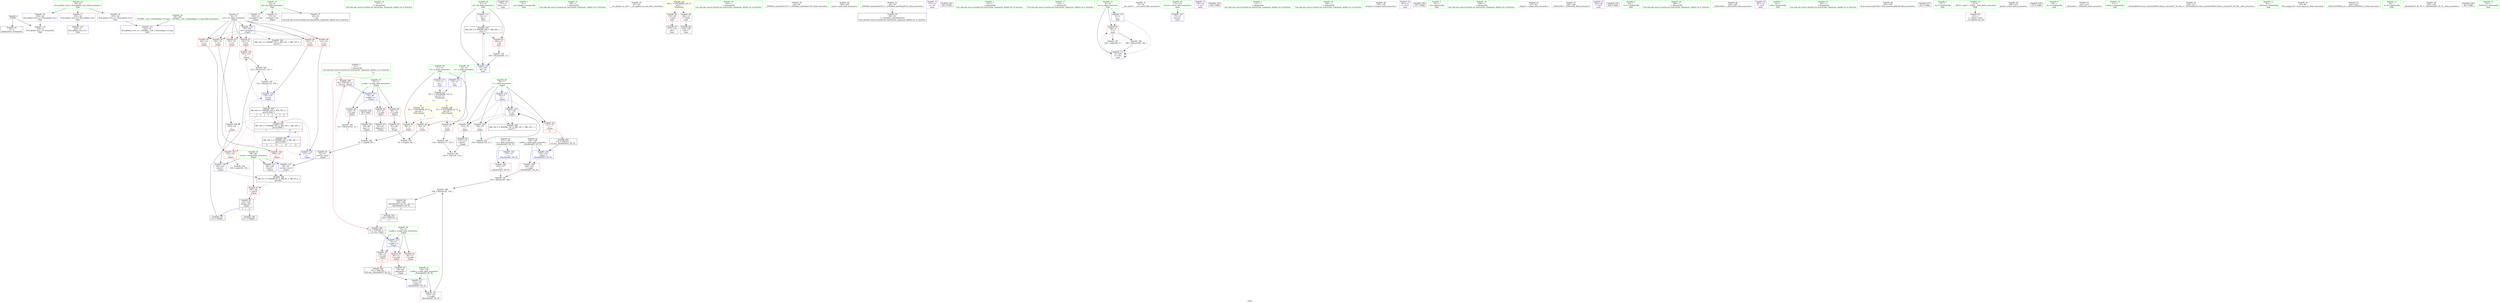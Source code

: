 digraph "SVFG" {
	label="SVFG";

	Node0x559640977ff0 [shape=record,color=grey,label="{NodeID: 0\nNullPtr}"];
	Node0x559640977ff0 -> Node0x5596409908b0[style=solid];
	Node0x559640977ff0 -> Node0x559640994c80[style=solid];
	Node0x55964098fa70 [shape=record,color=red,label="{NodeID: 97\n122\<--74\n\<--ret\n_Z2goii\n}"];
	Node0x55964098fa70 -> Node0x5596409900f0[style=solid];
	Node0x55964098d140 [shape=record,color=green,label="{NodeID: 14\n37\<--1\n\<--dummyObj\nCan only get source location for instruction, argument, global var or function.}"];
	Node0x559640992ee0 [shape=record,color=grey,label="{NodeID: 194\n91 = cmp(89, 90, )\n}"];
	Node0x559640992ee0 -> Node0x559640990e20[style=solid];
	Node0x55964098f5b0 [shape=record,color=blue,label="{NodeID: 111\n11\<--12\nkk\<--\nGlob }"];
	Node0x55964098f5b0 -> Node0x5596409a1a20[style=dashed];
	Node0x55964098df40 [shape=record,color=green,label="{NodeID: 28\n36\<--40\nllvm.global_ctors\<--llvm.global_ctors_field_insensitive\nGlob }"];
	Node0x55964098df40 -> Node0x559640991b20[style=solid];
	Node0x55964098df40 -> Node0x559640991c20[style=solid];
	Node0x55964098df40 -> Node0x559640991d20[style=solid];
	Node0x5596409a3940 [shape=record,color=yellow,style=double,label="{NodeID: 208\n4V_1 = ENCHI(MR_4V_0)\npts\{18 \}\nFun[_Z2goii]|{|<s2>5}}"];
	Node0x5596409a3940 -> Node0x559640992090[style=dashed];
	Node0x5596409a3940 -> Node0x559640992160[style=dashed];
	Node0x5596409a3940:s2 -> Node0x5596409a3940[style=dashed,color=red];
	Node0x559640995400 [shape=record,color=blue,label="{NodeID: 125\n76\<--139\ni\<--inc\n_Z2goii\n}"];
	Node0x559640995400 -> Node0x55964098fce0[style=dashed];
	Node0x559640995400 -> Node0x55964098fdb0[style=dashed];
	Node0x559640995400 -> Node0x55964098fe80[style=dashed];
	Node0x559640995400 -> Node0x559640995400[style=dashed];
	Node0x559640995400 -> Node0x5596409a0b20[style=dashed];
	Node0x55964098ec20 [shape=record,color=green,label="{NodeID: 42\n155\<--156\ni.addr\<--i.addr_field_insensitive\n_Z6setbitIiiET_S0_T0_\n}"];
	Node0x55964098ec20 -> Node0x55964098f340[style=solid];
	Node0x55964098ec20 -> Node0x559640995670[style=solid];
	Node0x5596409909b0 [shape=record,color=black,label="{NodeID: 56\n170\<--9\nmain_ret\<--\nmain\n}"];
	Node0x559640991570 [shape=record,color=purple,label="{NodeID: 70\n97\<--19\narrayidx\<--dp\n_Z2goii\n}"];
	Node0x5596409af430 [shape=record,color=black,label="{NodeID: 250\n128 = PHI(150, )\n|{<s0>5}}"];
	Node0x5596409af430:s0 -> Node0x5596409b0010[style=solid,color=red];
	Node0x559640992160 [shape=record,color=red,label="{NodeID: 84\n117\<--17\n\<--m\n_Z2goii\n}"];
	Node0x559640992160 -> Node0x559640998df0[style=solid];
	Node0x55964098c210 [shape=record,color=green,label="{NodeID: 1\n7\<--1\n__dso_handle\<--dummyObj\nGlob }"];
	Node0x55964098fb40 [shape=record,color=red,label="{NodeID: 98\n135\<--74\n\<--ret\n_Z2goii\n}"];
	Node0x55964098fb40 -> Node0x559640995330[style=solid];
	Node0x55964098d240 [shape=record,color=green,label="{NodeID: 15\n105\<--1\n\<--dummyObj\nCan only get source location for instruction, argument, global var or function.}"];
	Node0x559640993060 [shape=record,color=grey,label="{NodeID: 195\n104 = cmp(103, 105, )\n}"];
	Node0x55964098f6b0 [shape=record,color=blue,label="{NodeID: 112\n14\<--15\nn\<--\nGlob }"];
	Node0x55964098f6b0 -> Node0x5596409a46c0[style=dashed];
	Node0x55964098e040 [shape=record,color=green,label="{NodeID: 29\n41\<--42\n__cxx_global_var_init\<--__cxx_global_var_init_field_insensitive\n}"];
	Node0x5596409954d0 [shape=record,color=blue,label="{NodeID: 126\n68\<--143\nretval\<--\n_Z2goii\n}"];
	Node0x5596409954d0 -> Node0x5596409a0120[style=dashed];
	Node0x55964098ecf0 [shape=record,color=green,label="{NodeID: 43\n157\<--158\nt\<--t_field_insensitive\n_Z6setbitIiiET_S0_T0_\n}"];
	Node0x55964098ecf0 -> Node0x55964098f410[style=solid];
	Node0x55964098ecf0 -> Node0x559640995740[style=solid];
	Node0x5596409a46c0 [shape=record,color=yellow,style=double,label="{NodeID: 223\n33V_1 = ENCHI(MR_33V_0)\npts\{16 18 \}\nFun[main]|{<s0>13|<s1>13}}"];
	Node0x5596409a46c0:s0 -> Node0x5596409a2e20[style=dashed,color=red];
	Node0x5596409a46c0:s1 -> Node0x5596409a3940[style=dashed,color=red];
	Node0x559640990a80 [shape=record,color=black,label="{NodeID: 57\n20\<--19\n\<--dp\nCan only get source location for instruction, argument, global var or function.}"];
	Node0x559640991640 [shape=record,color=purple,label="{NodeID: 71\n100\<--19\narrayidx5\<--dp\n_Z2goii\n}"];
	Node0x559640991640 -> Node0x559640994ff0[style=solid];
	Node0x5596409af5c0 [shape=record,color=black,label="{NodeID: 251\n131 = PHI(65, )\n}"];
	Node0x5596409af5c0 -> Node0x559640998670[style=solid];
	Node0x559640992230 [shape=record,color=red,label="{NodeID: 85\n174\<--26\n\<--stdin\nmain\n}"];
	Node0x559640992230 -> Node0x559640991300[style=solid];
	Node0x55964098c2a0 [shape=record,color=green,label="{NodeID: 2\n9\<--1\n\<--dummyObj\nCan only get source location for instruction, argument, global var or function.|{<s0>13|<s1>13}}"];
	Node0x55964098c2a0:s0 -> Node0x5596409afda0[style=solid,color=red];
	Node0x55964098c2a0:s1 -> Node0x5596409b0010[style=solid,color=red];
	Node0x55964098fc10 [shape=record,color=red,label="{NodeID: 99\n142\<--74\n\<--ret\n_Z2goii\n}"];
	Node0x55964098fc10 -> Node0x55964098f1a0[style=solid];
	Node0x55964098d340 [shape=record,color=green,label="{NodeID: 16\n119\<--1\n\<--dummyObj\nCan only get source location for instruction, argument, global var or function.}"];
	Node0x5596409931e0 [shape=record,color=grey,label="{NodeID: 196\n120 = cmp(116, 118, )\n}"];
	Node0x55964098f7b0 [shape=record,color=blue,label="{NodeID: 113\n17\<--15\nm\<--\nGlob }"];
	Node0x55964098f7b0 -> Node0x5596409a46c0[style=dashed];
	Node0x55964098e140 [shape=record,color=green,label="{NodeID: 30\n45\<--46\n_ZNSt8ios_base4InitC1Ev\<--_ZNSt8ios_base4InitC1Ev_field_insensitive\n}"];
	Node0x5596409955a0 [shape=record,color=blue,label="{NodeID: 127\n153\<--151\na.addr\<--a\n_Z6setbitIiiET_S0_T0_\n}"];
	Node0x5596409955a0 -> Node0x55964098f270[style=dashed];
	Node0x55964098edc0 [shape=record,color=green,label="{NodeID: 44\n168\<--169\nmain\<--main_field_insensitive\n}"];
	Node0x559640990b80 [shape=record,color=black,label="{NodeID: 58\n49\<--50\n\<--_ZNSt8ios_base4InitD1Ev\nCan only get source location for instruction, argument, global var or function.}"];
	Node0x559640991710 [shape=record,color=purple,label="{NodeID: 72\n175\<--22\n\<--.str\nmain\n}"];
	Node0x5596409af6c0 [shape=record,color=black,label="{NodeID: 252\n184 = PHI()\n}"];
	Node0x559640992300 [shape=record,color=red,label="{NodeID: 86\n180\<--31\n\<--stdout\nmain\n}"];
	Node0x559640992300 -> Node0x5596409913d0[style=solid];
	Node0x55964098c330 [shape=record,color=green,label="{NodeID: 3\n12\<--1\n\<--dummyObj\nCan only get source location for instruction, argument, global var or function.}"];
	Node0x55964098fce0 [shape=record,color=red,label="{NodeID: 100\n115\<--76\n\<--i\n_Z2goii\n}"];
	Node0x55964098fce0 -> Node0x559640991090[style=solid];
	Node0x55964098d440 [shape=record,color=green,label="{NodeID: 17\n134\<--1\n\<--dummyObj\nCan only get source location for instruction, argument, global var or function.}"];
	Node0x559640993360 [shape=record,color=grey,label="{NodeID: 197\n192 = cmp(188, 9, )\n}"];
	Node0x55964098f8b0 [shape=record,color=blue,label="{NodeID: 114\n252\<--37\nllvm.global_ctors_0\<--\nGlob }"];
	Node0x55964098e240 [shape=record,color=green,label="{NodeID: 31\n51\<--52\n__cxa_atexit\<--__cxa_atexit_field_insensitive\n}"];
	Node0x559640995670 [shape=record,color=blue,label="{NodeID: 128\n155\<--152\ni.addr\<--i\n_Z6setbitIiiET_S0_T0_\n}"];
	Node0x559640995670 -> Node0x55964098f340[style=dashed];
	Node0x55964098eec0 [shape=record,color=green,label="{NodeID: 45\n171\<--172\nretval\<--retval_field_insensitive\nmain\n}"];
	Node0x55964098eec0 -> Node0x559640995810[style=solid];
	Node0x559640990c80 [shape=record,color=black,label="{NodeID: 59\n81\<--80\nconv\<--\n_Z2goii\n}"];
	Node0x559640990c80 -> Node0x559640992d60[style=solid];
	Node0x5596409917e0 [shape=record,color=purple,label="{NodeID: 73\n176\<--24\n\<--.str.1\nmain\n}"];
	Node0x5596409af790 [shape=record,color=black,label="{NodeID: 253\n194 = PHI()\n}"];
	Node0x5596409923d0 [shape=record,color=red,label="{NodeID: 87\n146\<--68\n\<--retval\n_Z2goii\n}"];
	Node0x5596409923d0 -> Node0x559640991160[style=solid];
	Node0x55964098c3c0 [shape=record,color=green,label="{NodeID: 4\n15\<--1\n\<--dummyObj\nCan only get source location for instruction, argument, global var or function.}"];
	Node0x559640998670 [shape=record,color=grey,label="{NodeID: 184\n132 = Binary(123, 131, )\n}"];
	Node0x559640998670 -> Node0x5596409987f0[style=solid];
	Node0x55964098fdb0 [shape=record,color=red,label="{NodeID: 101\n127\<--76\n\<--i\n_Z2goii\n|{<s0>4}}"];
	Node0x55964098fdb0:s0 -> Node0x5596409b03a0[style=solid,color=red];
	Node0x55964098d540 [shape=record,color=green,label="{NodeID: 18\n190\<--1\n\<--dummyObj\nCan only get source location for instruction, argument, global var or function.}"];
	Node0x5596409a0120 [shape=record,color=black,label="{NodeID: 198\nMR_6V_3 = PHI(MR_6V_5, MR_6V_2, MR_6V_4, )\npts\{69 \}\n}"];
	Node0x5596409a0120 -> Node0x5596409923d0[style=dashed];
	Node0x559640994b80 [shape=record,color=blue,label="{NodeID: 115\n253\<--38\nllvm.global_ctors_1\<--_GLOBAL__sub_I_FlaminRage_0_0.cpp\nGlob }"];
	Node0x55964098e340 [shape=record,color=green,label="{NodeID: 32\n50\<--56\n_ZNSt8ios_base4InitD1Ev\<--_ZNSt8ios_base4InitD1Ev_field_insensitive\n}"];
	Node0x55964098e340 -> Node0x559640990b80[style=solid];
	Node0x559640995740 [shape=record,color=blue,label="{NodeID: 129\n157\<--12\nt\<--\n_Z6setbitIiiET_S0_T0_\n}"];
	Node0x559640995740 -> Node0x55964098f410[style=dashed];
	Node0x55964098ef90 [shape=record,color=green,label="{NodeID: 46\n178\<--179\nfreopen\<--freopen_field_insensitive\n}"];
	Node0x559640990d50 [shape=record,color=black,label="{NodeID: 60\n89\<--86\nconv1\<--\n_Z2goii\n}"];
	Node0x559640990d50 -> Node0x559640992ee0[style=solid];
	Node0x5596409918b0 [shape=record,color=purple,label="{NodeID: 74\n181\<--27\n\<--.str.2\nmain\n}"];
	Node0x5596409af860 [shape=record,color=black,label="{NodeID: 254\n197 = PHI()\n}"];
	Node0x5596409924a0 [shape=record,color=red,label="{NodeID: 88\n80\<--70\n\<--p.addr\n_Z2goii\n}"];
	Node0x5596409924a0 -> Node0x559640990c80[style=solid];
	Node0x55964098cc00 [shape=record,color=green,label="{NodeID: 5\n22\<--1\n.str\<--dummyObj\nGlob }"];
	Node0x5596409987f0 [shape=record,color=grey,label="{NodeID: 185\n133 = Binary(132, 134, )\n}"];
	Node0x5596409987f0 -> Node0x559640995330[style=solid];
	Node0x55964098fe80 [shape=record,color=red,label="{NodeID: 102\n138\<--76\n\<--i\n_Z2goii\n}"];
	Node0x55964098fe80 -> Node0x559640992be0[style=solid];
	Node0x55964098d640 [shape=record,color=green,label="{NodeID: 19\n199\<--1\n\<--dummyObj\nCan only get source location for instruction, argument, global var or function.}"];
	Node0x5596409a0620 [shape=record,color=black,label="{NodeID: 199\nMR_12V_2 = PHI(MR_12V_3, MR_12V_1, MR_12V_3, )\npts\{75 \}\n}"];
	Node0x559640994c80 [shape=record,color=blue, style = dotted,label="{NodeID: 116\n254\<--3\nllvm.global_ctors_2\<--dummyVal\nGlob }"];
	Node0x55964098e440 [shape=record,color=green,label="{NodeID: 33\n63\<--64\n_Z2goii\<--_Z2goii_field_insensitive\n}"];
	Node0x559640995810 [shape=record,color=blue,label="{NodeID: 130\n171\<--9\nretval\<--\nmain\n}"];
	Node0x55964098f090 [shape=record,color=green,label="{NodeID: 47\n185\<--186\n_ZNSirsERi\<--_ZNSirsERi_field_insensitive\n}"];
	Node0x559640990e20 [shape=record,color=black,label="{NodeID: 61\n92\<--91\nconv3\<--cmp2\n_Z2goii\n}"];
	Node0x559640990e20 -> Node0x559640994f20[style=solid];
	Node0x559640991980 [shape=record,color=purple,label="{NodeID: 75\n182\<--29\n\<--.str.3\nmain\n}"];
	Node0x5596409af930 [shape=record,color=black,label="{NodeID: 255\n208 = PHI()\n}"];
	Node0x559640992570 [shape=record,color=red,label="{NodeID: 89\n95\<--70\n\<--p.addr\n_Z2goii\n}"];
	Node0x559640992570 -> Node0x559640990ef0[style=solid];
	Node0x55964098cc90 [shape=record,color=green,label="{NodeID: 6\n24\<--1\n.str.1\<--dummyObj\nGlob }"];
	Node0x559640998970 [shape=record,color=grey,label="{NodeID: 186\n166 = Binary(162, 165, )\n}"];
	Node0x559640998970 -> Node0x559640991230[style=solid];
	Node0x55964098ff50 [shape=record,color=red,label="{NodeID: 103\n103\<--102\n\<--\n_Z2goii\n}"];
	Node0x55964098ff50 -> Node0x559640993060[style=solid];
	Node0x55964098d740 [shape=record,color=green,label="{NodeID: 20\n200\<--1\n\<--dummyObj\nCan only get source location for instruction, argument, global var or function.}"];
	Node0x5596409a0b20 [shape=record,color=black,label="{NodeID: 200\nMR_14V_2 = PHI(MR_14V_4, MR_14V_1, MR_14V_1, )\npts\{77 \}\n}"];
	Node0x559640994d80 [shape=record,color=blue,label="{NodeID: 117\n70\<--66\np.addr\<--p\n_Z2goii\n}"];
	Node0x559640994d80 -> Node0x5596409924a0[style=dashed];
	Node0x559640994d80 -> Node0x559640992570[style=dashed];
	Node0x559640994d80 -> Node0x559640992640[style=dashed];
	Node0x55964098e540 [shape=record,color=green,label="{NodeID: 34\n68\<--69\nretval\<--retval_field_insensitive\n_Z2goii\n}"];
	Node0x55964098e540 -> Node0x5596409923d0[style=solid];
	Node0x55964098e540 -> Node0x559640994f20[style=solid];
	Node0x55964098e540 -> Node0x5596409950c0[style=solid];
	Node0x55964098e540 -> Node0x5596409954d0[style=solid];
	Node0x5596409958e0 [shape=record,color=blue,label="{NodeID: 131\n8\<--189\nts\<--dec\nmain\n}"];
	Node0x5596409958e0 -> Node0x559640991e20[style=dashed];
	Node0x5596409958e0 -> Node0x5596409958e0[style=dashed];
	Node0x5596409901b0 [shape=record,color=green,label="{NodeID: 48\n195\<--196\n_ZNSirsERx\<--_ZNSirsERx_field_insensitive\n}"];
	Node0x559640990ef0 [shape=record,color=black,label="{NodeID: 62\n96\<--95\nidxprom\<--\n_Z2goii\n}"];
	Node0x559640991a50 [shape=record,color=purple,label="{NodeID: 76\n207\<--33\n\<--.str.4\nmain\n}"];
	Node0x5596409afa00 [shape=record,color=black,label="{NodeID: 256\n211 = PHI(65, )\n}"];
	Node0x559640992640 [shape=record,color=red,label="{NodeID: 90\n124\<--70\n\<--p.addr\n_Z2goii\n}"];
	Node0x559640992640 -> Node0x559640998f70[style=solid];
	Node0x55964098cd20 [shape=record,color=green,label="{NodeID: 7\n26\<--1\nstdin\<--dummyObj\nGlob }"];
	Node0x559640998af0 [shape=record,color=grey,label="{NodeID: 187\n165 = Binary(163, 164, )\n}"];
	Node0x559640998af0 -> Node0x559640998970[style=solid];
	Node0x559640990020 [shape=record,color=red,label="{NodeID: 104\n108\<--107\n\<--\n_Z2goii\n}"];
	Node0x559640990020 -> Node0x5596409950c0[style=solid];
	Node0x55964098d840 [shape=record,color=green,label="{NodeID: 21\n201\<--1\n\<--dummyObj\nCan only get source location for instruction, argument, global var or function.}"];
	Node0x5596409a1020 [shape=record,color=black,label="{NodeID: 201\nMR_16V_2 = PHI(MR_16V_4, MR_16V_1, MR_16V_1, )\npts\{210000 \}\n|{<s0>5|<s1>13}}"];
	Node0x5596409a1020:s0 -> Node0x559640995330[style=dashed,color=blue];
	Node0x5596409a1020:s1 -> Node0x5596409a1f20[style=dashed,color=blue];
	Node0x559640994e50 [shape=record,color=blue,label="{NodeID: 118\n72\<--67\nb.addr\<--b\n_Z2goii\n}"];
	Node0x559640994e50 -> Node0x559640992710[style=dashed];
	Node0x559640994e50 -> Node0x5596409927e0[style=dashed];
	Node0x559640994e50 -> Node0x5596409928b0[style=dashed];
	Node0x55964098e610 [shape=record,color=green,label="{NodeID: 35\n70\<--71\np.addr\<--p.addr_field_insensitive\n_Z2goii\n}"];
	Node0x55964098e610 -> Node0x5596409924a0[style=solid];
	Node0x55964098e610 -> Node0x559640992570[style=solid];
	Node0x55964098e610 -> Node0x559640992640[style=solid];
	Node0x55964098e610 -> Node0x559640994d80[style=solid];
	Node0x5596409959b0 [shape=record,color=blue,label="{NodeID: 132\n11\<--205\nkk\<--inc\nmain\n}"];
	Node0x5596409959b0 -> Node0x5596409a1a20[style=dashed];
	Node0x5596409902b0 [shape=record,color=green,label="{NodeID: 49\n202\<--203\nllvm.memset.p0i8.i64\<--llvm.memset.p0i8.i64_field_insensitive\n}"];
	Node0x559640990fc0 [shape=record,color=black,label="{NodeID: 63\n99\<--98\nidxprom4\<--\n_Z2goii\n}"];
	Node0x559640991b20 [shape=record,color=purple,label="{NodeID: 77\n252\<--36\nllvm.global_ctors_0\<--llvm.global_ctors\nGlob }"];
	Node0x559640991b20 -> Node0x55964098f8b0[style=solid];
	Node0x5596409afc00 [shape=record,color=black,label="{NodeID: 257\n212 = PHI()\n}"];
	Node0x559640992710 [shape=record,color=red,label="{NodeID: 91\n85\<--72\n\<--b.addr\n_Z2goii\n}"];
	Node0x55964098cdb0 [shape=record,color=green,label="{NodeID: 8\n27\<--1\n.str.2\<--dummyObj\nGlob }"];
	Node0x559640998c70 [shape=record,color=grey,label="{NodeID: 188\n189 = Binary(188, 190, )\n}"];
	Node0x559640998c70 -> Node0x5596409958e0[style=solid];
	Node0x5596409900f0 [shape=record,color=red,label="{NodeID: 105\n123\<--122\n\<--\n_Z2goii\n}"];
	Node0x5596409900f0 -> Node0x559640998670[style=solid];
	Node0x55964098d940 [shape=record,color=green,label="{NodeID: 22\n4\<--6\n_ZStL8__ioinit\<--_ZStL8__ioinit_field_insensitive\nGlob }"];
	Node0x55964098d940 -> Node0x5596409914a0[style=solid];
	Node0x559640994f20 [shape=record,color=blue,label="{NodeID: 119\n68\<--92\nretval\<--conv3\n_Z2goii\n}"];
	Node0x559640994f20 -> Node0x5596409a0120[style=dashed];
	Node0x55964098e6e0 [shape=record,color=green,label="{NodeID: 36\n72\<--73\nb.addr\<--b.addr_field_insensitive\n_Z2goii\n}"];
	Node0x55964098e6e0 -> Node0x559640992710[style=solid];
	Node0x55964098e6e0 -> Node0x5596409927e0[style=solid];
	Node0x55964098e6e0 -> Node0x5596409928b0[style=solid];
	Node0x55964098e6e0 -> Node0x559640994e50[style=solid];
	Node0x5596409903b0 [shape=record,color=green,label="{NodeID: 50\n209\<--210\nprintf\<--printf_field_insensitive\n}"];
	Node0x559640991090 [shape=record,color=black,label="{NodeID: 64\n116\<--115\nconv9\<--\n_Z2goii\n}"];
	Node0x559640991090 -> Node0x5596409931e0[style=solid];
	Node0x559640991c20 [shape=record,color=purple,label="{NodeID: 78\n253\<--36\nllvm.global_ctors_1\<--llvm.global_ctors\nGlob }"];
	Node0x559640991c20 -> Node0x559640994b80[style=solid];
	Node0x5596409afcd0 [shape=record,color=black,label="{NodeID: 258\n215 = PHI()\n}"];
	Node0x5596409927e0 [shape=record,color=red,label="{NodeID: 92\n98\<--72\n\<--b.addr\n_Z2goii\n}"];
	Node0x5596409927e0 -> Node0x559640990fc0[style=solid];
	Node0x55964098ce40 [shape=record,color=green,label="{NodeID: 9\n29\<--1\n.str.3\<--dummyObj\nGlob }"];
	Node0x559640998df0 [shape=record,color=grey,label="{NodeID: 189\n118 = Binary(117, 119, )\n}"];
	Node0x559640998df0 -> Node0x5596409931e0[style=solid];
	Node0x55964098f1a0 [shape=record,color=red,label="{NodeID: 106\n143\<--142\n\<--\n_Z2goii\n}"];
	Node0x55964098f1a0 -> Node0x5596409954d0[style=solid];
	Node0x55964098da40 [shape=record,color=green,label="{NodeID: 23\n8\<--10\nts\<--ts_field_insensitive\nGlob }"];
	Node0x55964098da40 -> Node0x559640991e20[style=solid];
	Node0x55964098da40 -> Node0x55964098f4e0[style=solid];
	Node0x55964098da40 -> Node0x5596409958e0[style=solid];
	Node0x5596409a1a20 [shape=record,color=black,label="{NodeID: 203\nMR_28V_2 = PHI(MR_28V_3, MR_28V_1, )\npts\{13 \}\n}"];
	Node0x5596409a1a20 -> Node0x559640991ef0[style=dashed];
	Node0x5596409a1a20 -> Node0x5596409959b0[style=dashed];
	Node0x559640994ff0 [shape=record,color=blue,label="{NodeID: 120\n74\<--100\nret\<--arrayidx5\n_Z2goii\n}"];
	Node0x559640994ff0 -> Node0x559640992980[style=dashed];
	Node0x559640994ff0 -> Node0x559640992a50[style=dashed];
	Node0x559640994ff0 -> Node0x55964098f9a0[style=dashed];
	Node0x559640994ff0 -> Node0x55964098fa70[style=dashed];
	Node0x559640994ff0 -> Node0x55964098fb40[style=dashed];
	Node0x559640994ff0 -> Node0x55964098fc10[style=dashed];
	Node0x559640994ff0 -> Node0x5596409a0620[style=dashed];
	Node0x55964098e7b0 [shape=record,color=green,label="{NodeID: 37\n74\<--75\nret\<--ret_field_insensitive\n_Z2goii\n}"];
	Node0x55964098e7b0 -> Node0x559640992980[style=solid];
	Node0x55964098e7b0 -> Node0x559640992a50[style=solid];
	Node0x55964098e7b0 -> Node0x55964098f9a0[style=solid];
	Node0x55964098e7b0 -> Node0x55964098fa70[style=solid];
	Node0x55964098e7b0 -> Node0x55964098fb40[style=solid];
	Node0x55964098e7b0 -> Node0x55964098fc10[style=solid];
	Node0x55964098e7b0 -> Node0x559640994ff0[style=solid];
	Node0x5596409904b0 [shape=record,color=green,label="{NodeID: 51\n213\<--214\n_ZNSolsEx\<--_ZNSolsEx_field_insensitive\n}"];
	Node0x559640991160 [shape=record,color=black,label="{NodeID: 65\n65\<--146\n_Z2goii_ret\<--\n_Z2goii\n|{<s0>5|<s1>13}}"];
	Node0x559640991160:s0 -> Node0x5596409af5c0[style=solid,color=blue];
	Node0x559640991160:s1 -> Node0x5596409afa00[style=solid,color=blue];
	Node0x559640991d20 [shape=record,color=purple,label="{NodeID: 79\n254\<--36\nllvm.global_ctors_2\<--llvm.global_ctors\nGlob }"];
	Node0x559640991d20 -> Node0x559640994c80[style=solid];
	Node0x5596409afda0 [shape=record,color=black,label="{NodeID: 259\n66 = PHI(125, 9, )\n0th arg _Z2goii }"];
	Node0x5596409afda0 -> Node0x559640994d80[style=solid];
	Node0x5596409928b0 [shape=record,color=red,label="{NodeID: 93\n126\<--72\n\<--b.addr\n_Z2goii\n|{<s0>4}}"];
	Node0x5596409928b0:s0 -> Node0x5596409b0190[style=solid,color=red];
	Node0x55964098ced0 [shape=record,color=green,label="{NodeID: 10\n31\<--1\nstdout\<--dummyObj\nGlob }"];
	Node0x559640998f70 [shape=record,color=grey,label="{NodeID: 190\n125 = Binary(124, 12, )\n|{<s0>5}}"];
	Node0x559640998f70:s0 -> Node0x5596409afda0[style=solid,color=red];
	Node0x55964098f270 [shape=record,color=red,label="{NodeID: 107\n162\<--153\n\<--a.addr\n_Z6setbitIiiET_S0_T0_\n}"];
	Node0x55964098f270 -> Node0x559640998970[style=solid];
	Node0x55964098db40 [shape=record,color=green,label="{NodeID: 24\n11\<--13\nkk\<--kk_field_insensitive\nGlob }"];
	Node0x55964098db40 -> Node0x559640991ef0[style=solid];
	Node0x55964098db40 -> Node0x55964098f5b0[style=solid];
	Node0x55964098db40 -> Node0x5596409959b0[style=solid];
	Node0x5596409a1f20 [shape=record,color=black,label="{NodeID: 204\nMR_16V_2 = PHI(MR_16V_3, MR_16V_1, )\npts\{210000 \}\n|{<s0>13|<s1>13|<s2>13|<s3>13}}"];
	Node0x5596409a1f20:s0 -> Node0x55964098ff50[style=dashed,color=red];
	Node0x5596409a1f20:s1 -> Node0x559640990020[style=dashed,color=red];
	Node0x5596409a1f20:s2 -> Node0x559640995190[style=dashed,color=red];
	Node0x5596409a1f20:s3 -> Node0x5596409a1020[style=dashed,color=red];
	Node0x5596409950c0 [shape=record,color=blue,label="{NodeID: 121\n68\<--108\nretval\<--\n_Z2goii\n}"];
	Node0x5596409950c0 -> Node0x5596409a0120[style=dashed];
	Node0x55964098e880 [shape=record,color=green,label="{NodeID: 38\n76\<--77\ni\<--i_field_insensitive\n_Z2goii\n}"];
	Node0x55964098e880 -> Node0x55964098fce0[style=solid];
	Node0x55964098e880 -> Node0x55964098fdb0[style=solid];
	Node0x55964098e880 -> Node0x55964098fe80[style=solid];
	Node0x55964098e880 -> Node0x559640995260[style=solid];
	Node0x55964098e880 -> Node0x559640995400[style=solid];
	Node0x5596409a4230 [shape=record,color=yellow,style=double,label="{NodeID: 218\n24V_1 = ENCHI(MR_24V_0)\npts\{1 \}\nFun[main]}"];
	Node0x5596409a4230 -> Node0x559640992230[style=dashed];
	Node0x5596409a4230 -> Node0x559640992300[style=dashed];
	Node0x5596409905b0 [shape=record,color=green,label="{NodeID: 52\n216\<--217\n_ZSt4endlIcSt11char_traitsIcEERSt13basic_ostreamIT_T0_ES6_\<--_ZSt4endlIcSt11char_traitsIcEERSt13basic_ostreamIT_T0_ES6__field_insensitive\n}"];
	Node0x559640991230 [shape=record,color=black,label="{NodeID: 66\n150\<--166\n_Z6setbitIiiET_S0_T0__ret\<--or\n_Z6setbitIiiET_S0_T0_\n|{<s0>4}}"];
	Node0x559640991230:s0 -> Node0x5596409af430[style=solid,color=blue];
	Node0x559640991e20 [shape=record,color=red,label="{NodeID: 80\n188\<--8\n\<--ts\nmain\n}"];
	Node0x559640991e20 -> Node0x559640998c70[style=solid];
	Node0x559640991e20 -> Node0x559640993360[style=solid];
	Node0x5596409b0010 [shape=record,color=black,label="{NodeID: 260\n67 = PHI(128, 9, )\n1st arg _Z2goii }"];
	Node0x5596409b0010 -> Node0x559640994e50[style=solid];
	Node0x559640992980 [shape=record,color=red,label="{NodeID: 94\n102\<--74\n\<--ret\n_Z2goii\n}"];
	Node0x559640992980 -> Node0x55964098ff50[style=solid];
	Node0x55964098cf60 [shape=record,color=green,label="{NodeID: 11\n32\<--1\n_ZSt3cin\<--dummyObj\nGlob }"];
	Node0x5596409990f0 [shape=record,color=grey,label="{NodeID: 191\n205 = Binary(204, 12, )\n}"];
	Node0x5596409990f0 -> Node0x5596409959b0[style=solid];
	Node0x55964098f340 [shape=record,color=red,label="{NodeID: 108\n164\<--155\n\<--i.addr\n_Z6setbitIiiET_S0_T0_\n}"];
	Node0x55964098f340 -> Node0x559640998af0[style=solid];
	Node0x55964098dc40 [shape=record,color=green,label="{NodeID: 25\n14\<--16\nn\<--n_field_insensitive\nGlob }"];
	Node0x55964098dc40 -> Node0x559640991fc0[style=solid];
	Node0x55964098dc40 -> Node0x55964098f6b0[style=solid];
	Node0x559640995190 [shape=record,color=blue,label="{NodeID: 122\n111\<--15\n\<--\n_Z2goii\n}"];
	Node0x559640995190 -> Node0x5596409a2920[style=dashed];
	Node0x55964098e950 [shape=record,color=green,label="{NodeID: 39\n87\<--88\nllvm.ctpop.i32\<--llvm.ctpop.i32_field_insensitive\n}"];
	Node0x5596409906b0 [shape=record,color=green,label="{NodeID: 53\n218\<--219\n_ZNSolsEPFRSoS_E\<--_ZNSolsEPFRSoS_E_field_insensitive\n}"];
	Node0x559640991300 [shape=record,color=black,label="{NodeID: 67\n177\<--174\ncall\<--\nmain\n}"];
	Node0x559640991ef0 [shape=record,color=red,label="{NodeID: 81\n204\<--11\n\<--kk\nmain\n}"];
	Node0x559640991ef0 -> Node0x5596409990f0[style=solid];
	Node0x5596409b0190 [shape=record,color=black,label="{NodeID: 261\n151 = PHI(126, )\n0th arg _Z6setbitIiiET_S0_T0_ }"];
	Node0x5596409b0190 -> Node0x5596409955a0[style=solid];
	Node0x559640992a50 [shape=record,color=red,label="{NodeID: 95\n107\<--74\n\<--ret\n_Z2goii\n}"];
	Node0x559640992a50 -> Node0x559640990020[style=solid];
	Node0x55964098cff0 [shape=record,color=green,label="{NodeID: 12\n33\<--1\n.str.4\<--dummyObj\nGlob }"];
	Node0x559640992be0 [shape=record,color=grey,label="{NodeID: 192\n139 = Binary(138, 12, )\n}"];
	Node0x559640992be0 -> Node0x559640995400[style=solid];
	Node0x55964098f410 [shape=record,color=red,label="{NodeID: 109\n163\<--157\n\<--t\n_Z6setbitIiiET_S0_T0_\n}"];
	Node0x55964098f410 -> Node0x559640998af0[style=solid];
	Node0x55964098dd40 [shape=record,color=green,label="{NodeID: 26\n17\<--18\nm\<--m_field_insensitive\nGlob }"];
	Node0x55964098dd40 -> Node0x559640992090[style=solid];
	Node0x55964098dd40 -> Node0x559640992160[style=solid];
	Node0x55964098dd40 -> Node0x55964098f7b0[style=solid];
	Node0x5596409a2920 [shape=record,color=black,label="{NodeID: 206\nMR_16V_4 = PHI(MR_16V_6, MR_16V_3, )\npts\{210000 \}\n|{|<s3>5|<s4>5|<s5>5|<s6>5}}"];
	Node0x5596409a2920 -> Node0x5596409900f0[style=dashed];
	Node0x5596409a2920 -> Node0x55964098f1a0[style=dashed];
	Node0x5596409a2920 -> Node0x5596409a1020[style=dashed];
	Node0x5596409a2920:s3 -> Node0x55964098ff50[style=dashed,color=red];
	Node0x5596409a2920:s4 -> Node0x559640990020[style=dashed,color=red];
	Node0x5596409a2920:s5 -> Node0x559640995190[style=dashed,color=red];
	Node0x5596409a2920:s6 -> Node0x5596409a1020[style=dashed,color=red];
	Node0x559640995260 [shape=record,color=blue,label="{NodeID: 123\n76\<--9\ni\<--\n_Z2goii\n}"];
	Node0x559640995260 -> Node0x55964098fce0[style=dashed];
	Node0x559640995260 -> Node0x55964098fdb0[style=dashed];
	Node0x559640995260 -> Node0x55964098fe80[style=dashed];
	Node0x559640995260 -> Node0x559640995400[style=dashed];
	Node0x559640995260 -> Node0x5596409a0b20[style=dashed];
	Node0x55964098ea50 [shape=record,color=green,label="{NodeID: 40\n129\<--130\n_Z6setbitIiiET_S0_T0_\<--_Z6setbitIiiET_S0_T0__field_insensitive\n}"];
	Node0x5596409907b0 [shape=record,color=green,label="{NodeID: 54\n38\<--248\n_GLOBAL__sub_I_FlaminRage_0_0.cpp\<--_GLOBAL__sub_I_FlaminRage_0_0.cpp_field_insensitive\n}"];
	Node0x5596409907b0 -> Node0x559640994b80[style=solid];
	Node0x5596409913d0 [shape=record,color=black,label="{NodeID: 68\n183\<--180\ncall1\<--\nmain\n}"];
	Node0x5596409af1d0 [shape=record,color=black,label="{NodeID: 248\n48 = PHI()\n}"];
	Node0x559640991fc0 [shape=record,color=red,label="{NodeID: 82\n82\<--14\n\<--n\n_Z2goii\n}"];
	Node0x559640991fc0 -> Node0x559640992d60[style=solid];
	Node0x5596409b03a0 [shape=record,color=black,label="{NodeID: 262\n152 = PHI(127, )\n1st arg _Z6setbitIiiET_S0_T0_ }"];
	Node0x5596409b03a0 -> Node0x559640995670[style=solid];
	Node0x55964098f9a0 [shape=record,color=red,label="{NodeID: 96\n111\<--74\n\<--ret\n_Z2goii\n}"];
	Node0x55964098f9a0 -> Node0x559640995190[style=solid];
	Node0x55964098d080 [shape=record,color=green,label="{NodeID: 13\n35\<--1\n_ZSt4cout\<--dummyObj\nGlob }"];
	Node0x559640992d60 [shape=record,color=grey,label="{NodeID: 193\n83 = cmp(81, 82, )\n}"];
	Node0x55964098f4e0 [shape=record,color=blue,label="{NodeID: 110\n8\<--9\nts\<--\nGlob }"];
	Node0x55964098f4e0 -> Node0x559640991e20[style=dashed];
	Node0x55964098f4e0 -> Node0x5596409958e0[style=dashed];
	Node0x55964098de40 [shape=record,color=green,label="{NodeID: 27\n19\<--21\ndp\<--dp_field_insensitive\nGlob }"];
	Node0x55964098de40 -> Node0x559640990a80[style=solid];
	Node0x55964098de40 -> Node0x559640991570[style=solid];
	Node0x55964098de40 -> Node0x559640991640[style=solid];
	Node0x5596409a2e20 [shape=record,color=yellow,style=double,label="{NodeID: 207\n2V_1 = ENCHI(MR_2V_0)\npts\{16 \}\nFun[_Z2goii]|{|<s1>5}}"];
	Node0x5596409a2e20 -> Node0x559640991fc0[style=dashed];
	Node0x5596409a2e20:s1 -> Node0x5596409a2e20[style=dashed,color=red];
	Node0x559640995330 [shape=record,color=blue,label="{NodeID: 124\n135\<--133\n\<--rem\n_Z2goii\n}"];
	Node0x559640995330 -> Node0x5596409a2920[style=dashed];
	Node0x55964098eb50 [shape=record,color=green,label="{NodeID: 41\n153\<--154\na.addr\<--a.addr_field_insensitive\n_Z6setbitIiiET_S0_T0_\n}"];
	Node0x55964098eb50 -> Node0x55964098f270[style=solid];
	Node0x55964098eb50 -> Node0x5596409955a0[style=solid];
	Node0x5596409908b0 [shape=record,color=black,label="{NodeID: 55\n2\<--3\ndummyVal\<--dummyVal\n}"];
	Node0x5596409914a0 [shape=record,color=purple,label="{NodeID: 69\n47\<--4\n\<--_ZStL8__ioinit\n__cxx_global_var_init\n}"];
	Node0x5596409af2d0 [shape=record,color=black,label="{NodeID: 249\n86 = PHI()\n}"];
	Node0x5596409af2d0 -> Node0x559640990d50[style=solid];
	Node0x559640992090 [shape=record,color=red,label="{NodeID: 83\n90\<--17\n\<--m\n_Z2goii\n}"];
	Node0x559640992090 -> Node0x559640992ee0[style=solid];
}
